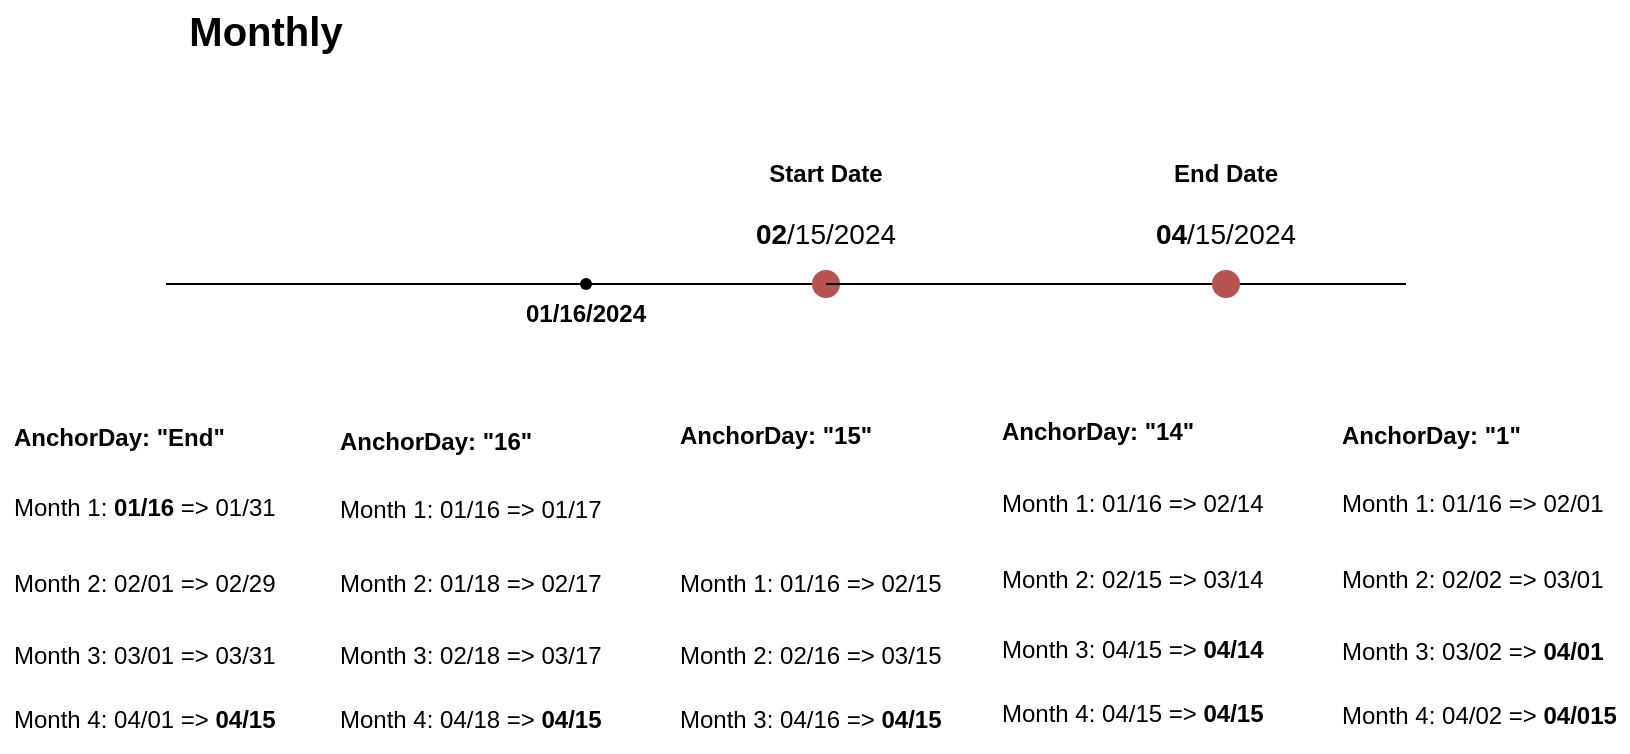 <mxfile version="24.9.1">
  <diagram name="Page-1" id="HMI3SVoRCVUTfBUXNwFo">
    <mxGraphModel dx="977" dy="684" grid="1" gridSize="10" guides="1" tooltips="1" connect="1" arrows="1" fold="1" page="1" pageScale="1" pageWidth="827" pageHeight="1169" math="0" shadow="0">
      <root>
        <mxCell id="0" />
        <mxCell id="1" parent="0" />
        <mxCell id="vRPE25cxpCKMiyRxNmtr-1" value="" style="endArrow=none;html=1;rounded=0;" edge="1" parent="1" source="vRPE25cxpCKMiyRxNmtr-4">
          <mxGeometry width="50" height="50" relative="1" as="geometry">
            <mxPoint x="89" y="222" as="sourcePoint" />
            <mxPoint x="709" y="222" as="targetPoint" />
          </mxGeometry>
        </mxCell>
        <mxCell id="vRPE25cxpCKMiyRxNmtr-2" value="" style="endArrow=none;html=1;rounded=0;" edge="1" parent="1" source="vRPE25cxpCKMiyRxNmtr-9" target="vRPE25cxpCKMiyRxNmtr-3">
          <mxGeometry width="50" height="50" relative="1" as="geometry">
            <mxPoint x="89" y="222" as="sourcePoint" />
            <mxPoint x="709" y="222" as="targetPoint" />
          </mxGeometry>
        </mxCell>
        <mxCell id="vRPE25cxpCKMiyRxNmtr-3" value="" style="shape=waypoint;sketch=0;fillStyle=solid;size=6;pointerEvents=1;points=[];fillColor=#f8cecc;resizable=0;rotatable=0;perimeter=centerPerimeter;snapToPoint=1;strokeColor=#b85450;strokeWidth=5;" vertex="1" parent="1">
          <mxGeometry x="409" y="212" width="20" height="20" as="geometry" />
        </mxCell>
        <mxCell id="vRPE25cxpCKMiyRxNmtr-5" value="" style="endArrow=none;html=1;rounded=0;" edge="1" parent="1" source="vRPE25cxpCKMiyRxNmtr-3" target="vRPE25cxpCKMiyRxNmtr-4">
          <mxGeometry width="50" height="50" relative="1" as="geometry">
            <mxPoint x="259" y="222" as="sourcePoint" />
            <mxPoint x="709" y="222" as="targetPoint" />
          </mxGeometry>
        </mxCell>
        <mxCell id="vRPE25cxpCKMiyRxNmtr-4" value="" style="shape=waypoint;sketch=0;fillStyle=solid;size=6;pointerEvents=1;points=[];fillColor=#f8cecc;resizable=0;rotatable=0;perimeter=centerPerimeter;snapToPoint=1;strokeColor=#b85450;strokeWidth=5;" vertex="1" parent="1">
          <mxGeometry x="609" y="212" width="20" height="20" as="geometry" />
        </mxCell>
        <mxCell id="vRPE25cxpCKMiyRxNmtr-6" value="&lt;font style=&quot;font-size: 14px;&quot;&gt;&lt;b&gt;02&lt;/b&gt;/15/2024&lt;/font&gt;" style="text;html=1;align=center;verticalAlign=middle;whiteSpace=wrap;rounded=0;" vertex="1" parent="1">
          <mxGeometry x="389" y="182" width="60" height="30" as="geometry" />
        </mxCell>
        <mxCell id="vRPE25cxpCKMiyRxNmtr-7" value="&lt;font style=&quot;font-size: 14px;&quot;&gt;&lt;b&gt;04&lt;/b&gt;/15/2024&lt;/font&gt;" style="text;html=1;align=center;verticalAlign=middle;whiteSpace=wrap;rounded=0;" vertex="1" parent="1">
          <mxGeometry x="589" y="182" width="60" height="30" as="geometry" />
        </mxCell>
        <mxCell id="vRPE25cxpCKMiyRxNmtr-8" value="" style="endArrow=none;html=1;rounded=0;" edge="1" parent="1" target="vRPE25cxpCKMiyRxNmtr-9">
          <mxGeometry width="50" height="50" relative="1" as="geometry">
            <mxPoint x="89" y="222" as="sourcePoint" />
            <mxPoint x="259" y="222" as="targetPoint" />
          </mxGeometry>
        </mxCell>
        <mxCell id="vRPE25cxpCKMiyRxNmtr-9" value="" style="shape=waypoint;sketch=0;fillStyle=solid;size=6;pointerEvents=1;points=[];fillColor=none;resizable=0;rotatable=0;perimeter=centerPerimeter;snapToPoint=1;" vertex="1" parent="1">
          <mxGeometry x="289" y="212" width="20" height="20" as="geometry" />
        </mxCell>
        <mxCell id="vRPE25cxpCKMiyRxNmtr-10" value="&lt;b&gt;01/16/2024&lt;/b&gt;" style="text;html=1;align=center;verticalAlign=middle;whiteSpace=wrap;rounded=0;" vertex="1" parent="1">
          <mxGeometry x="269" y="222" width="60" height="30" as="geometry" />
        </mxCell>
        <mxCell id="vRPE25cxpCKMiyRxNmtr-11" value="" style="shape=table;startSize=0;container=1;collapsible=0;childLayout=tableLayout;fontSize=11;fillColor=none;strokeColor=none;" vertex="1" parent="1">
          <mxGeometry x="6" y="282" width="160" height="174" as="geometry" />
        </mxCell>
        <mxCell id="vRPE25cxpCKMiyRxNmtr-12" value="" style="shape=tableRow;horizontal=0;startSize=0;swimlaneHead=0;swimlaneBody=0;strokeColor=inherit;top=0;left=0;bottom=0;right=0;collapsible=0;dropTarget=0;fillColor=none;points=[[0,0.5],[1,0.5]];portConstraint=eastwest;fontSize=16;" vertex="1" parent="vRPE25cxpCKMiyRxNmtr-11">
          <mxGeometry width="160" height="33" as="geometry" />
        </mxCell>
        <mxCell id="vRPE25cxpCKMiyRxNmtr-13" value="&lt;b&gt;AnchorDay: &quot;End&quot;&lt;/b&gt;" style="shape=partialRectangle;html=1;whiteSpace=wrap;connectable=0;strokeColor=inherit;overflow=hidden;fillColor=none;top=0;left=0;bottom=0;right=0;pointerEvents=1;fontSize=12;align=left;spacingLeft=5;" vertex="1" parent="vRPE25cxpCKMiyRxNmtr-12">
          <mxGeometry width="160" height="33" as="geometry">
            <mxRectangle width="160" height="33" as="alternateBounds" />
          </mxGeometry>
        </mxCell>
        <mxCell id="vRPE25cxpCKMiyRxNmtr-14" value="" style="shape=tableRow;horizontal=0;startSize=0;swimlaneHead=0;swimlaneBody=0;strokeColor=inherit;top=0;left=0;bottom=0;right=0;collapsible=0;dropTarget=0;fillColor=none;points=[[0,0.5],[1,0.5]];portConstraint=eastwest;fontSize=16;" vertex="1" parent="vRPE25cxpCKMiyRxNmtr-11">
          <mxGeometry y="33" width="160" height="37" as="geometry" />
        </mxCell>
        <mxCell id="vRPE25cxpCKMiyRxNmtr-15" value="Month 1:&lt;b&gt; 01/16&lt;/b&gt; =&amp;gt; 01/31" style="shape=partialRectangle;html=1;whiteSpace=wrap;connectable=0;strokeColor=inherit;overflow=hidden;fillColor=none;top=0;left=0;bottom=0;right=0;pointerEvents=1;fontSize=12;align=left;spacingLeft=5;" vertex="1" parent="vRPE25cxpCKMiyRxNmtr-14">
          <mxGeometry width="160" height="37" as="geometry">
            <mxRectangle width="160" height="37" as="alternateBounds" />
          </mxGeometry>
        </mxCell>
        <mxCell id="vRPE25cxpCKMiyRxNmtr-16" value="" style="shape=tableRow;horizontal=0;startSize=0;swimlaneHead=0;swimlaneBody=0;strokeColor=inherit;top=0;left=0;bottom=0;right=0;collapsible=0;dropTarget=0;fillColor=none;points=[[0,0.5],[1,0.5]];portConstraint=eastwest;fontSize=16;" vertex="1" parent="vRPE25cxpCKMiyRxNmtr-11">
          <mxGeometry y="70" width="160" height="40" as="geometry" />
        </mxCell>
        <mxCell id="vRPE25cxpCKMiyRxNmtr-17" value="Month 2: 02/01 =&amp;gt; 02/29" style="shape=partialRectangle;html=1;whiteSpace=wrap;connectable=0;strokeColor=inherit;overflow=hidden;fillColor=none;top=0;left=0;bottom=0;right=0;pointerEvents=1;fontSize=12;align=left;spacingLeft=5;" vertex="1" parent="vRPE25cxpCKMiyRxNmtr-16">
          <mxGeometry width="160" height="40" as="geometry">
            <mxRectangle width="160" height="40" as="alternateBounds" />
          </mxGeometry>
        </mxCell>
        <mxCell id="vRPE25cxpCKMiyRxNmtr-18" style="shape=tableRow;horizontal=0;startSize=0;swimlaneHead=0;swimlaneBody=0;strokeColor=inherit;top=0;left=0;bottom=0;right=0;collapsible=0;dropTarget=0;fillColor=none;points=[[0,0.5],[1,0.5]];portConstraint=eastwest;fontSize=16;" vertex="1" parent="vRPE25cxpCKMiyRxNmtr-11">
          <mxGeometry y="110" width="160" height="32" as="geometry" />
        </mxCell>
        <mxCell id="vRPE25cxpCKMiyRxNmtr-19" value="Month 3: 03/01 =&amp;gt; 03/31" style="shape=partialRectangle;html=1;whiteSpace=wrap;connectable=0;strokeColor=inherit;overflow=hidden;fillColor=none;top=0;left=0;bottom=0;right=0;pointerEvents=1;fontSize=12;align=left;spacingLeft=5;" vertex="1" parent="vRPE25cxpCKMiyRxNmtr-18">
          <mxGeometry width="160" height="32" as="geometry">
            <mxRectangle width="160" height="32" as="alternateBounds" />
          </mxGeometry>
        </mxCell>
        <mxCell id="vRPE25cxpCKMiyRxNmtr-21" style="shape=tableRow;horizontal=0;startSize=0;swimlaneHead=0;swimlaneBody=0;strokeColor=inherit;top=0;left=0;bottom=0;right=0;collapsible=0;dropTarget=0;fillColor=none;points=[[0,0.5],[1,0.5]];portConstraint=eastwest;fontSize=16;" vertex="1" parent="vRPE25cxpCKMiyRxNmtr-11">
          <mxGeometry y="142" width="160" height="32" as="geometry" />
        </mxCell>
        <mxCell id="vRPE25cxpCKMiyRxNmtr-22" value="Month 4: 04/01 =&amp;gt;&lt;b&gt; 04/15&lt;/b&gt;" style="shape=partialRectangle;html=1;whiteSpace=wrap;connectable=0;strokeColor=inherit;overflow=hidden;fillColor=none;top=0;left=0;bottom=0;right=0;pointerEvents=1;fontSize=12;align=left;spacingLeft=5;" vertex="1" parent="vRPE25cxpCKMiyRxNmtr-21">
          <mxGeometry width="160" height="32" as="geometry">
            <mxRectangle width="160" height="32" as="alternateBounds" />
          </mxGeometry>
        </mxCell>
        <mxCell id="vRPE25cxpCKMiyRxNmtr-23" value="" style="shape=table;startSize=0;container=1;collapsible=0;childLayout=tableLayout;fontSize=11;fillColor=none;strokeColor=none;" vertex="1" parent="1">
          <mxGeometry x="169" y="284" width="161" height="172" as="geometry" />
        </mxCell>
        <mxCell id="vRPE25cxpCKMiyRxNmtr-24" value="" style="shape=tableRow;horizontal=0;startSize=0;swimlaneHead=0;swimlaneBody=0;strokeColor=inherit;top=0;left=0;bottom=0;right=0;collapsible=0;dropTarget=0;fillColor=none;points=[[0,0.5],[1,0.5]];portConstraint=eastwest;fontSize=16;" vertex="1" parent="vRPE25cxpCKMiyRxNmtr-23">
          <mxGeometry width="161" height="33" as="geometry" />
        </mxCell>
        <mxCell id="vRPE25cxpCKMiyRxNmtr-25" value="&lt;b&gt;AnchorDay: &quot;16&quot;&lt;/b&gt;" style="shape=partialRectangle;html=1;whiteSpace=wrap;connectable=0;strokeColor=inherit;overflow=hidden;fillColor=none;top=0;left=0;bottom=0;right=0;pointerEvents=1;fontSize=12;align=left;spacingLeft=5;" vertex="1" parent="vRPE25cxpCKMiyRxNmtr-24">
          <mxGeometry width="161" height="33" as="geometry">
            <mxRectangle width="161" height="33" as="alternateBounds" />
          </mxGeometry>
        </mxCell>
        <mxCell id="vRPE25cxpCKMiyRxNmtr-26" value="" style="shape=tableRow;horizontal=0;startSize=0;swimlaneHead=0;swimlaneBody=0;strokeColor=inherit;top=0;left=0;bottom=0;right=0;collapsible=0;dropTarget=0;fillColor=none;points=[[0,0.5],[1,0.5]];portConstraint=eastwest;fontSize=16;" vertex="1" parent="vRPE25cxpCKMiyRxNmtr-23">
          <mxGeometry y="33" width="161" height="35" as="geometry" />
        </mxCell>
        <mxCell id="vRPE25cxpCKMiyRxNmtr-27" value="Month 1: 01/16 =&amp;gt; 01/17" style="shape=partialRectangle;html=1;whiteSpace=wrap;connectable=0;strokeColor=inherit;overflow=hidden;fillColor=none;top=0;left=0;bottom=0;right=0;pointerEvents=1;fontSize=12;align=left;spacingLeft=5;" vertex="1" parent="vRPE25cxpCKMiyRxNmtr-26">
          <mxGeometry width="161" height="35" as="geometry">
            <mxRectangle width="161" height="35" as="alternateBounds" />
          </mxGeometry>
        </mxCell>
        <mxCell id="vRPE25cxpCKMiyRxNmtr-28" value="" style="shape=tableRow;horizontal=0;startSize=0;swimlaneHead=0;swimlaneBody=0;strokeColor=inherit;top=0;left=0;bottom=0;right=0;collapsible=0;dropTarget=0;fillColor=none;points=[[0,0.5],[1,0.5]];portConstraint=eastwest;fontSize=16;" vertex="1" parent="vRPE25cxpCKMiyRxNmtr-23">
          <mxGeometry y="68" width="161" height="40" as="geometry" />
        </mxCell>
        <mxCell id="vRPE25cxpCKMiyRxNmtr-29" value="Month 2: 01/18 =&amp;gt; 02/17" style="shape=partialRectangle;html=1;whiteSpace=wrap;connectable=0;strokeColor=inherit;overflow=hidden;fillColor=none;top=0;left=0;bottom=0;right=0;pointerEvents=1;fontSize=12;align=left;spacingLeft=5;" vertex="1" parent="vRPE25cxpCKMiyRxNmtr-28">
          <mxGeometry width="161" height="40" as="geometry">
            <mxRectangle width="161" height="40" as="alternateBounds" />
          </mxGeometry>
        </mxCell>
        <mxCell id="vRPE25cxpCKMiyRxNmtr-30" style="shape=tableRow;horizontal=0;startSize=0;swimlaneHead=0;swimlaneBody=0;strokeColor=inherit;top=0;left=0;bottom=0;right=0;collapsible=0;dropTarget=0;fillColor=none;points=[[0,0.5],[1,0.5]];portConstraint=eastwest;fontSize=16;" vertex="1" parent="vRPE25cxpCKMiyRxNmtr-23">
          <mxGeometry y="108" width="161" height="32" as="geometry" />
        </mxCell>
        <mxCell id="vRPE25cxpCKMiyRxNmtr-31" value="Month 3: 02/18 =&amp;gt; 03/17" style="shape=partialRectangle;html=1;whiteSpace=wrap;connectable=0;strokeColor=inherit;overflow=hidden;fillColor=none;top=0;left=0;bottom=0;right=0;pointerEvents=1;fontSize=12;align=left;spacingLeft=5;" vertex="1" parent="vRPE25cxpCKMiyRxNmtr-30">
          <mxGeometry width="161" height="32" as="geometry">
            <mxRectangle width="161" height="32" as="alternateBounds" />
          </mxGeometry>
        </mxCell>
        <mxCell id="vRPE25cxpCKMiyRxNmtr-32" style="shape=tableRow;horizontal=0;startSize=0;swimlaneHead=0;swimlaneBody=0;strokeColor=inherit;top=0;left=0;bottom=0;right=0;collapsible=0;dropTarget=0;fillColor=none;points=[[0,0.5],[1,0.5]];portConstraint=eastwest;fontSize=16;" vertex="1" parent="vRPE25cxpCKMiyRxNmtr-23">
          <mxGeometry y="140" width="161" height="32" as="geometry" />
        </mxCell>
        <mxCell id="vRPE25cxpCKMiyRxNmtr-33" value="Month 4: 04/18 =&amp;gt;&lt;b&gt; 04/15&lt;/b&gt;" style="shape=partialRectangle;html=1;whiteSpace=wrap;connectable=0;strokeColor=inherit;overflow=hidden;fillColor=none;top=0;left=0;bottom=0;right=0;pointerEvents=1;fontSize=12;align=left;spacingLeft=5;" vertex="1" parent="vRPE25cxpCKMiyRxNmtr-32">
          <mxGeometry width="161" height="32" as="geometry">
            <mxRectangle width="161" height="32" as="alternateBounds" />
          </mxGeometry>
        </mxCell>
        <mxCell id="vRPE25cxpCKMiyRxNmtr-34" value="&lt;b&gt;&lt;font style=&quot;font-size: 20px;&quot;&gt;Monthly&lt;/font&gt;&lt;/b&gt;" style="text;html=1;align=center;verticalAlign=middle;whiteSpace=wrap;rounded=0;" vertex="1" parent="1">
          <mxGeometry x="109" y="80" width="60" height="30" as="geometry" />
        </mxCell>
        <mxCell id="vRPE25cxpCKMiyRxNmtr-36" value="&lt;b&gt;Start Date&lt;/b&gt;" style="text;html=1;align=center;verticalAlign=middle;whiteSpace=wrap;rounded=0;" vertex="1" parent="1">
          <mxGeometry x="389" y="152" width="60" height="30" as="geometry" />
        </mxCell>
        <mxCell id="vRPE25cxpCKMiyRxNmtr-37" value="&lt;b&gt;End Date&lt;/b&gt;" style="text;html=1;align=center;verticalAlign=middle;whiteSpace=wrap;rounded=0;" vertex="1" parent="1">
          <mxGeometry x="589" y="152" width="60" height="30" as="geometry" />
        </mxCell>
        <mxCell id="vRPE25cxpCKMiyRxNmtr-38" value="" style="shape=table;startSize=0;container=1;collapsible=0;childLayout=tableLayout;fontSize=11;fillColor=none;strokeColor=none;" vertex="1" parent="1">
          <mxGeometry x="670" y="281.5" width="150" height="172" as="geometry" />
        </mxCell>
        <mxCell id="vRPE25cxpCKMiyRxNmtr-39" value="" style="shape=tableRow;horizontal=0;startSize=0;swimlaneHead=0;swimlaneBody=0;strokeColor=inherit;top=0;left=0;bottom=0;right=0;collapsible=0;dropTarget=0;fillColor=none;points=[[0,0.5],[1,0.5]];portConstraint=eastwest;fontSize=16;" vertex="1" parent="vRPE25cxpCKMiyRxNmtr-38">
          <mxGeometry width="150" height="33" as="geometry" />
        </mxCell>
        <mxCell id="vRPE25cxpCKMiyRxNmtr-40" value="&lt;b&gt;AnchorDay: &quot;1&quot;&lt;/b&gt;" style="shape=partialRectangle;html=1;whiteSpace=wrap;connectable=0;strokeColor=inherit;overflow=hidden;fillColor=none;top=0;left=0;bottom=0;right=0;pointerEvents=1;fontSize=12;align=left;spacingLeft=5;" vertex="1" parent="vRPE25cxpCKMiyRxNmtr-39">
          <mxGeometry width="150" height="33" as="geometry">
            <mxRectangle width="150" height="33" as="alternateBounds" />
          </mxGeometry>
        </mxCell>
        <mxCell id="vRPE25cxpCKMiyRxNmtr-41" value="" style="shape=tableRow;horizontal=0;startSize=0;swimlaneHead=0;swimlaneBody=0;strokeColor=inherit;top=0;left=0;bottom=0;right=0;collapsible=0;dropTarget=0;fillColor=none;points=[[0,0.5],[1,0.5]];portConstraint=eastwest;fontSize=16;" vertex="1" parent="vRPE25cxpCKMiyRxNmtr-38">
          <mxGeometry y="33" width="150" height="35" as="geometry" />
        </mxCell>
        <mxCell id="vRPE25cxpCKMiyRxNmtr-42" value="Month 1: 01/16 =&amp;gt; 02/01" style="shape=partialRectangle;html=1;whiteSpace=wrap;connectable=0;strokeColor=inherit;overflow=hidden;fillColor=none;top=0;left=0;bottom=0;right=0;pointerEvents=1;fontSize=12;align=left;spacingLeft=5;" vertex="1" parent="vRPE25cxpCKMiyRxNmtr-41">
          <mxGeometry width="150" height="35" as="geometry">
            <mxRectangle width="150" height="35" as="alternateBounds" />
          </mxGeometry>
        </mxCell>
        <mxCell id="vRPE25cxpCKMiyRxNmtr-43" value="" style="shape=tableRow;horizontal=0;startSize=0;swimlaneHead=0;swimlaneBody=0;strokeColor=inherit;top=0;left=0;bottom=0;right=0;collapsible=0;dropTarget=0;fillColor=none;points=[[0,0.5],[1,0.5]];portConstraint=eastwest;fontSize=16;" vertex="1" parent="vRPE25cxpCKMiyRxNmtr-38">
          <mxGeometry y="68" width="150" height="40" as="geometry" />
        </mxCell>
        <mxCell id="vRPE25cxpCKMiyRxNmtr-44" value="Month 2: 02/02 =&amp;gt; 03/01" style="shape=partialRectangle;html=1;whiteSpace=wrap;connectable=0;strokeColor=inherit;overflow=hidden;fillColor=none;top=0;left=0;bottom=0;right=0;pointerEvents=1;fontSize=12;align=left;spacingLeft=5;" vertex="1" parent="vRPE25cxpCKMiyRxNmtr-43">
          <mxGeometry width="150" height="40" as="geometry">
            <mxRectangle width="150" height="40" as="alternateBounds" />
          </mxGeometry>
        </mxCell>
        <mxCell id="vRPE25cxpCKMiyRxNmtr-45" style="shape=tableRow;horizontal=0;startSize=0;swimlaneHead=0;swimlaneBody=0;strokeColor=inherit;top=0;left=0;bottom=0;right=0;collapsible=0;dropTarget=0;fillColor=none;points=[[0,0.5],[1,0.5]];portConstraint=eastwest;fontSize=16;" vertex="1" parent="vRPE25cxpCKMiyRxNmtr-38">
          <mxGeometry y="108" width="150" height="32" as="geometry" />
        </mxCell>
        <mxCell id="vRPE25cxpCKMiyRxNmtr-46" value="Month 3: 03/02 =&amp;gt;&lt;b&gt;&amp;nbsp;04/01&lt;/b&gt;" style="shape=partialRectangle;html=1;whiteSpace=wrap;connectable=0;strokeColor=inherit;overflow=hidden;fillColor=none;top=0;left=0;bottom=0;right=0;pointerEvents=1;fontSize=12;align=left;spacingLeft=5;" vertex="1" parent="vRPE25cxpCKMiyRxNmtr-45">
          <mxGeometry width="150" height="32" as="geometry">
            <mxRectangle width="150" height="32" as="alternateBounds" />
          </mxGeometry>
        </mxCell>
        <mxCell id="vRPE25cxpCKMiyRxNmtr-47" style="shape=tableRow;horizontal=0;startSize=0;swimlaneHead=0;swimlaneBody=0;strokeColor=inherit;top=0;left=0;bottom=0;right=0;collapsible=0;dropTarget=0;fillColor=none;points=[[0,0.5],[1,0.5]];portConstraint=eastwest;fontSize=16;" vertex="1" parent="vRPE25cxpCKMiyRxNmtr-38">
          <mxGeometry y="140" width="150" height="32" as="geometry" />
        </mxCell>
        <mxCell id="vRPE25cxpCKMiyRxNmtr-48" value="Month 4: 04/02 =&amp;gt;&lt;b&gt; 04/015&lt;/b&gt;" style="shape=partialRectangle;html=1;whiteSpace=wrap;connectable=0;strokeColor=inherit;overflow=hidden;fillColor=none;top=0;left=0;bottom=0;right=0;pointerEvents=1;fontSize=12;align=left;spacingLeft=5;" vertex="1" parent="vRPE25cxpCKMiyRxNmtr-47">
          <mxGeometry width="150" height="32" as="geometry">
            <mxRectangle width="150" height="32" as="alternateBounds" />
          </mxGeometry>
        </mxCell>
        <mxCell id="vRPE25cxpCKMiyRxNmtr-49" value="" style="shape=table;startSize=0;container=1;collapsible=0;childLayout=tableLayout;fontSize=11;fillColor=none;strokeColor=none;" vertex="1" parent="1">
          <mxGeometry x="339" y="279" width="149" height="177" as="geometry" />
        </mxCell>
        <mxCell id="vRPE25cxpCKMiyRxNmtr-50" value="" style="shape=tableRow;horizontal=0;startSize=0;swimlaneHead=0;swimlaneBody=0;strokeColor=inherit;top=0;left=0;bottom=0;right=0;collapsible=0;dropTarget=0;fillColor=none;points=[[0,0.5],[1,0.5]];portConstraint=eastwest;fontSize=16;" vertex="1" parent="vRPE25cxpCKMiyRxNmtr-49">
          <mxGeometry width="149" height="38" as="geometry" />
        </mxCell>
        <mxCell id="vRPE25cxpCKMiyRxNmtr-51" value="&lt;b&gt;AnchorDay: &quot;15&quot;&lt;/b&gt;" style="shape=partialRectangle;html=1;whiteSpace=wrap;connectable=0;strokeColor=inherit;overflow=hidden;fillColor=none;top=0;left=0;bottom=0;right=0;pointerEvents=1;fontSize=12;align=left;spacingLeft=5;" vertex="1" parent="vRPE25cxpCKMiyRxNmtr-50">
          <mxGeometry width="149" height="38" as="geometry">
            <mxRectangle width="149" height="38" as="alternateBounds" />
          </mxGeometry>
        </mxCell>
        <mxCell id="vRPE25cxpCKMiyRxNmtr-52" value="" style="shape=tableRow;horizontal=0;startSize=0;swimlaneHead=0;swimlaneBody=0;strokeColor=inherit;top=0;left=0;bottom=0;right=0;collapsible=0;dropTarget=0;fillColor=none;points=[[0,0.5],[1,0.5]];portConstraint=eastwest;fontSize=16;" vertex="1" parent="vRPE25cxpCKMiyRxNmtr-49">
          <mxGeometry y="38" width="149" height="35" as="geometry" />
        </mxCell>
        <mxCell id="vRPE25cxpCKMiyRxNmtr-53" value="" style="shape=partialRectangle;html=1;whiteSpace=wrap;connectable=0;strokeColor=inherit;overflow=hidden;fillColor=none;top=0;left=0;bottom=0;right=0;pointerEvents=1;fontSize=12;align=left;spacingLeft=5;" vertex="1" parent="vRPE25cxpCKMiyRxNmtr-52">
          <mxGeometry width="149" height="35" as="geometry">
            <mxRectangle width="149" height="35" as="alternateBounds" />
          </mxGeometry>
        </mxCell>
        <mxCell id="vRPE25cxpCKMiyRxNmtr-54" value="" style="shape=tableRow;horizontal=0;startSize=0;swimlaneHead=0;swimlaneBody=0;strokeColor=inherit;top=0;left=0;bottom=0;right=0;collapsible=0;dropTarget=0;fillColor=none;points=[[0,0.5],[1,0.5]];portConstraint=eastwest;fontSize=16;" vertex="1" parent="vRPE25cxpCKMiyRxNmtr-49">
          <mxGeometry y="73" width="149" height="40" as="geometry" />
        </mxCell>
        <mxCell id="vRPE25cxpCKMiyRxNmtr-55" value="Month 1: 01/16 =&amp;gt; 02/15" style="shape=partialRectangle;html=1;whiteSpace=wrap;connectable=0;strokeColor=inherit;overflow=hidden;fillColor=none;top=0;left=0;bottom=0;right=0;pointerEvents=1;fontSize=12;align=left;spacingLeft=5;" vertex="1" parent="vRPE25cxpCKMiyRxNmtr-54">
          <mxGeometry width="149" height="40" as="geometry">
            <mxRectangle width="149" height="40" as="alternateBounds" />
          </mxGeometry>
        </mxCell>
        <mxCell id="vRPE25cxpCKMiyRxNmtr-56" style="shape=tableRow;horizontal=0;startSize=0;swimlaneHead=0;swimlaneBody=0;strokeColor=inherit;top=0;left=0;bottom=0;right=0;collapsible=0;dropTarget=0;fillColor=none;points=[[0,0.5],[1,0.5]];portConstraint=eastwest;fontSize=16;" vertex="1" parent="vRPE25cxpCKMiyRxNmtr-49">
          <mxGeometry y="113" width="149" height="32" as="geometry" />
        </mxCell>
        <mxCell id="vRPE25cxpCKMiyRxNmtr-57" value="Month 2: 02/16 =&amp;gt; 03/15" style="shape=partialRectangle;html=1;whiteSpace=wrap;connectable=0;strokeColor=inherit;overflow=hidden;fillColor=none;top=0;left=0;bottom=0;right=0;pointerEvents=1;fontSize=12;align=left;spacingLeft=5;" vertex="1" parent="vRPE25cxpCKMiyRxNmtr-56">
          <mxGeometry width="149" height="32" as="geometry">
            <mxRectangle width="149" height="32" as="alternateBounds" />
          </mxGeometry>
        </mxCell>
        <mxCell id="vRPE25cxpCKMiyRxNmtr-58" style="shape=tableRow;horizontal=0;startSize=0;swimlaneHead=0;swimlaneBody=0;strokeColor=inherit;top=0;left=0;bottom=0;right=0;collapsible=0;dropTarget=0;fillColor=none;points=[[0,0.5],[1,0.5]];portConstraint=eastwest;fontSize=16;" vertex="1" parent="vRPE25cxpCKMiyRxNmtr-49">
          <mxGeometry y="145" width="149" height="32" as="geometry" />
        </mxCell>
        <mxCell id="vRPE25cxpCKMiyRxNmtr-59" value="Month 3: 04/16 =&amp;gt;&lt;b&gt; 04/15&lt;/b&gt;" style="shape=partialRectangle;html=1;whiteSpace=wrap;connectable=0;strokeColor=inherit;overflow=hidden;fillColor=none;top=0;left=0;bottom=0;right=0;pointerEvents=1;fontSize=12;align=left;spacingLeft=5;" vertex="1" parent="vRPE25cxpCKMiyRxNmtr-58">
          <mxGeometry width="149" height="32" as="geometry">
            <mxRectangle width="149" height="32" as="alternateBounds" />
          </mxGeometry>
        </mxCell>
        <mxCell id="vRPE25cxpCKMiyRxNmtr-60" value="" style="shape=table;startSize=0;container=1;collapsible=0;childLayout=tableLayout;fontSize=11;fillColor=none;strokeColor=none;" vertex="1" parent="1">
          <mxGeometry x="500" y="276.5" width="149" height="175.5" as="geometry" />
        </mxCell>
        <mxCell id="vRPE25cxpCKMiyRxNmtr-61" value="" style="shape=tableRow;horizontal=0;startSize=0;swimlaneHead=0;swimlaneBody=0;strokeColor=inherit;top=0;left=0;bottom=0;right=0;collapsible=0;dropTarget=0;fillColor=none;points=[[0,0.5],[1,0.5]];portConstraint=eastwest;fontSize=16;" vertex="1" parent="vRPE25cxpCKMiyRxNmtr-60">
          <mxGeometry width="149" height="38" as="geometry" />
        </mxCell>
        <mxCell id="vRPE25cxpCKMiyRxNmtr-62" value="&lt;b&gt;AnchorDay: &quot;14&quot;&lt;/b&gt;" style="shape=partialRectangle;html=1;whiteSpace=wrap;connectable=0;strokeColor=inherit;overflow=hidden;fillColor=none;top=0;left=0;bottom=0;right=0;pointerEvents=1;fontSize=12;align=left;spacingLeft=5;" vertex="1" parent="vRPE25cxpCKMiyRxNmtr-61">
          <mxGeometry width="149" height="38" as="geometry">
            <mxRectangle width="149" height="38" as="alternateBounds" />
          </mxGeometry>
        </mxCell>
        <mxCell id="vRPE25cxpCKMiyRxNmtr-63" value="" style="shape=tableRow;horizontal=0;startSize=0;swimlaneHead=0;swimlaneBody=0;strokeColor=inherit;top=0;left=0;bottom=0;right=0;collapsible=0;dropTarget=0;fillColor=none;points=[[0,0.5],[1,0.5]];portConstraint=eastwest;fontSize=16;" vertex="1" parent="vRPE25cxpCKMiyRxNmtr-60">
          <mxGeometry y="38" width="149" height="35" as="geometry" />
        </mxCell>
        <mxCell id="vRPE25cxpCKMiyRxNmtr-64" value="Month 1: 01/16 =&amp;gt; 02/14" style="shape=partialRectangle;html=1;whiteSpace=wrap;connectable=0;strokeColor=inherit;overflow=hidden;fillColor=none;top=0;left=0;bottom=0;right=0;pointerEvents=1;fontSize=12;align=left;spacingLeft=5;" vertex="1" parent="vRPE25cxpCKMiyRxNmtr-63">
          <mxGeometry width="149" height="35" as="geometry">
            <mxRectangle width="149" height="35" as="alternateBounds" />
          </mxGeometry>
        </mxCell>
        <mxCell id="vRPE25cxpCKMiyRxNmtr-65" value="" style="shape=tableRow;horizontal=0;startSize=0;swimlaneHead=0;swimlaneBody=0;strokeColor=inherit;top=0;left=0;bottom=0;right=0;collapsible=0;dropTarget=0;fillColor=none;points=[[0,0.5],[1,0.5]];portConstraint=eastwest;fontSize=16;" vertex="1" parent="vRPE25cxpCKMiyRxNmtr-60">
          <mxGeometry y="73" width="149" height="40" as="geometry" />
        </mxCell>
        <mxCell id="vRPE25cxpCKMiyRxNmtr-66" value="Month 2: 02/15 =&amp;gt; 03/14" style="shape=partialRectangle;html=1;whiteSpace=wrap;connectable=0;strokeColor=inherit;overflow=hidden;fillColor=none;top=0;left=0;bottom=0;right=0;pointerEvents=1;fontSize=12;align=left;spacingLeft=5;" vertex="1" parent="vRPE25cxpCKMiyRxNmtr-65">
          <mxGeometry width="149" height="40" as="geometry">
            <mxRectangle width="149" height="40" as="alternateBounds" />
          </mxGeometry>
        </mxCell>
        <mxCell id="vRPE25cxpCKMiyRxNmtr-67" style="shape=tableRow;horizontal=0;startSize=0;swimlaneHead=0;swimlaneBody=0;strokeColor=inherit;top=0;left=0;bottom=0;right=0;collapsible=0;dropTarget=0;fillColor=none;points=[[0,0.5],[1,0.5]];portConstraint=eastwest;fontSize=16;" vertex="1" parent="vRPE25cxpCKMiyRxNmtr-60">
          <mxGeometry y="113" width="149" height="31" as="geometry" />
        </mxCell>
        <mxCell id="vRPE25cxpCKMiyRxNmtr-68" value="Month 3: 04/15 =&amp;gt;&lt;b&gt;&amp;nbsp;04/14&lt;/b&gt;" style="shape=partialRectangle;html=1;whiteSpace=wrap;connectable=0;strokeColor=inherit;overflow=hidden;fillColor=none;top=0;left=0;bottom=0;right=0;pointerEvents=1;fontSize=12;align=left;spacingLeft=5;" vertex="1" parent="vRPE25cxpCKMiyRxNmtr-67">
          <mxGeometry width="149" height="31" as="geometry">
            <mxRectangle width="149" height="31" as="alternateBounds" />
          </mxGeometry>
        </mxCell>
        <mxCell id="vRPE25cxpCKMiyRxNmtr-69" style="shape=tableRow;horizontal=0;startSize=0;swimlaneHead=0;swimlaneBody=0;strokeColor=inherit;top=0;left=0;bottom=0;right=0;collapsible=0;dropTarget=0;fillColor=none;points=[[0,0.5],[1,0.5]];portConstraint=eastwest;fontSize=16;" vertex="1" parent="vRPE25cxpCKMiyRxNmtr-60">
          <mxGeometry y="144" width="149" height="32" as="geometry" />
        </mxCell>
        <mxCell id="vRPE25cxpCKMiyRxNmtr-70" value="Month 4: 04/15 =&amp;gt;&lt;b&gt; 04/15&lt;/b&gt;" style="shape=partialRectangle;html=1;whiteSpace=wrap;connectable=0;strokeColor=inherit;overflow=hidden;fillColor=none;top=0;left=0;bottom=0;right=0;pointerEvents=1;fontSize=12;align=left;spacingLeft=5;" vertex="1" parent="vRPE25cxpCKMiyRxNmtr-69">
          <mxGeometry width="149" height="32" as="geometry">
            <mxRectangle width="149" height="32" as="alternateBounds" />
          </mxGeometry>
        </mxCell>
      </root>
    </mxGraphModel>
  </diagram>
</mxfile>
